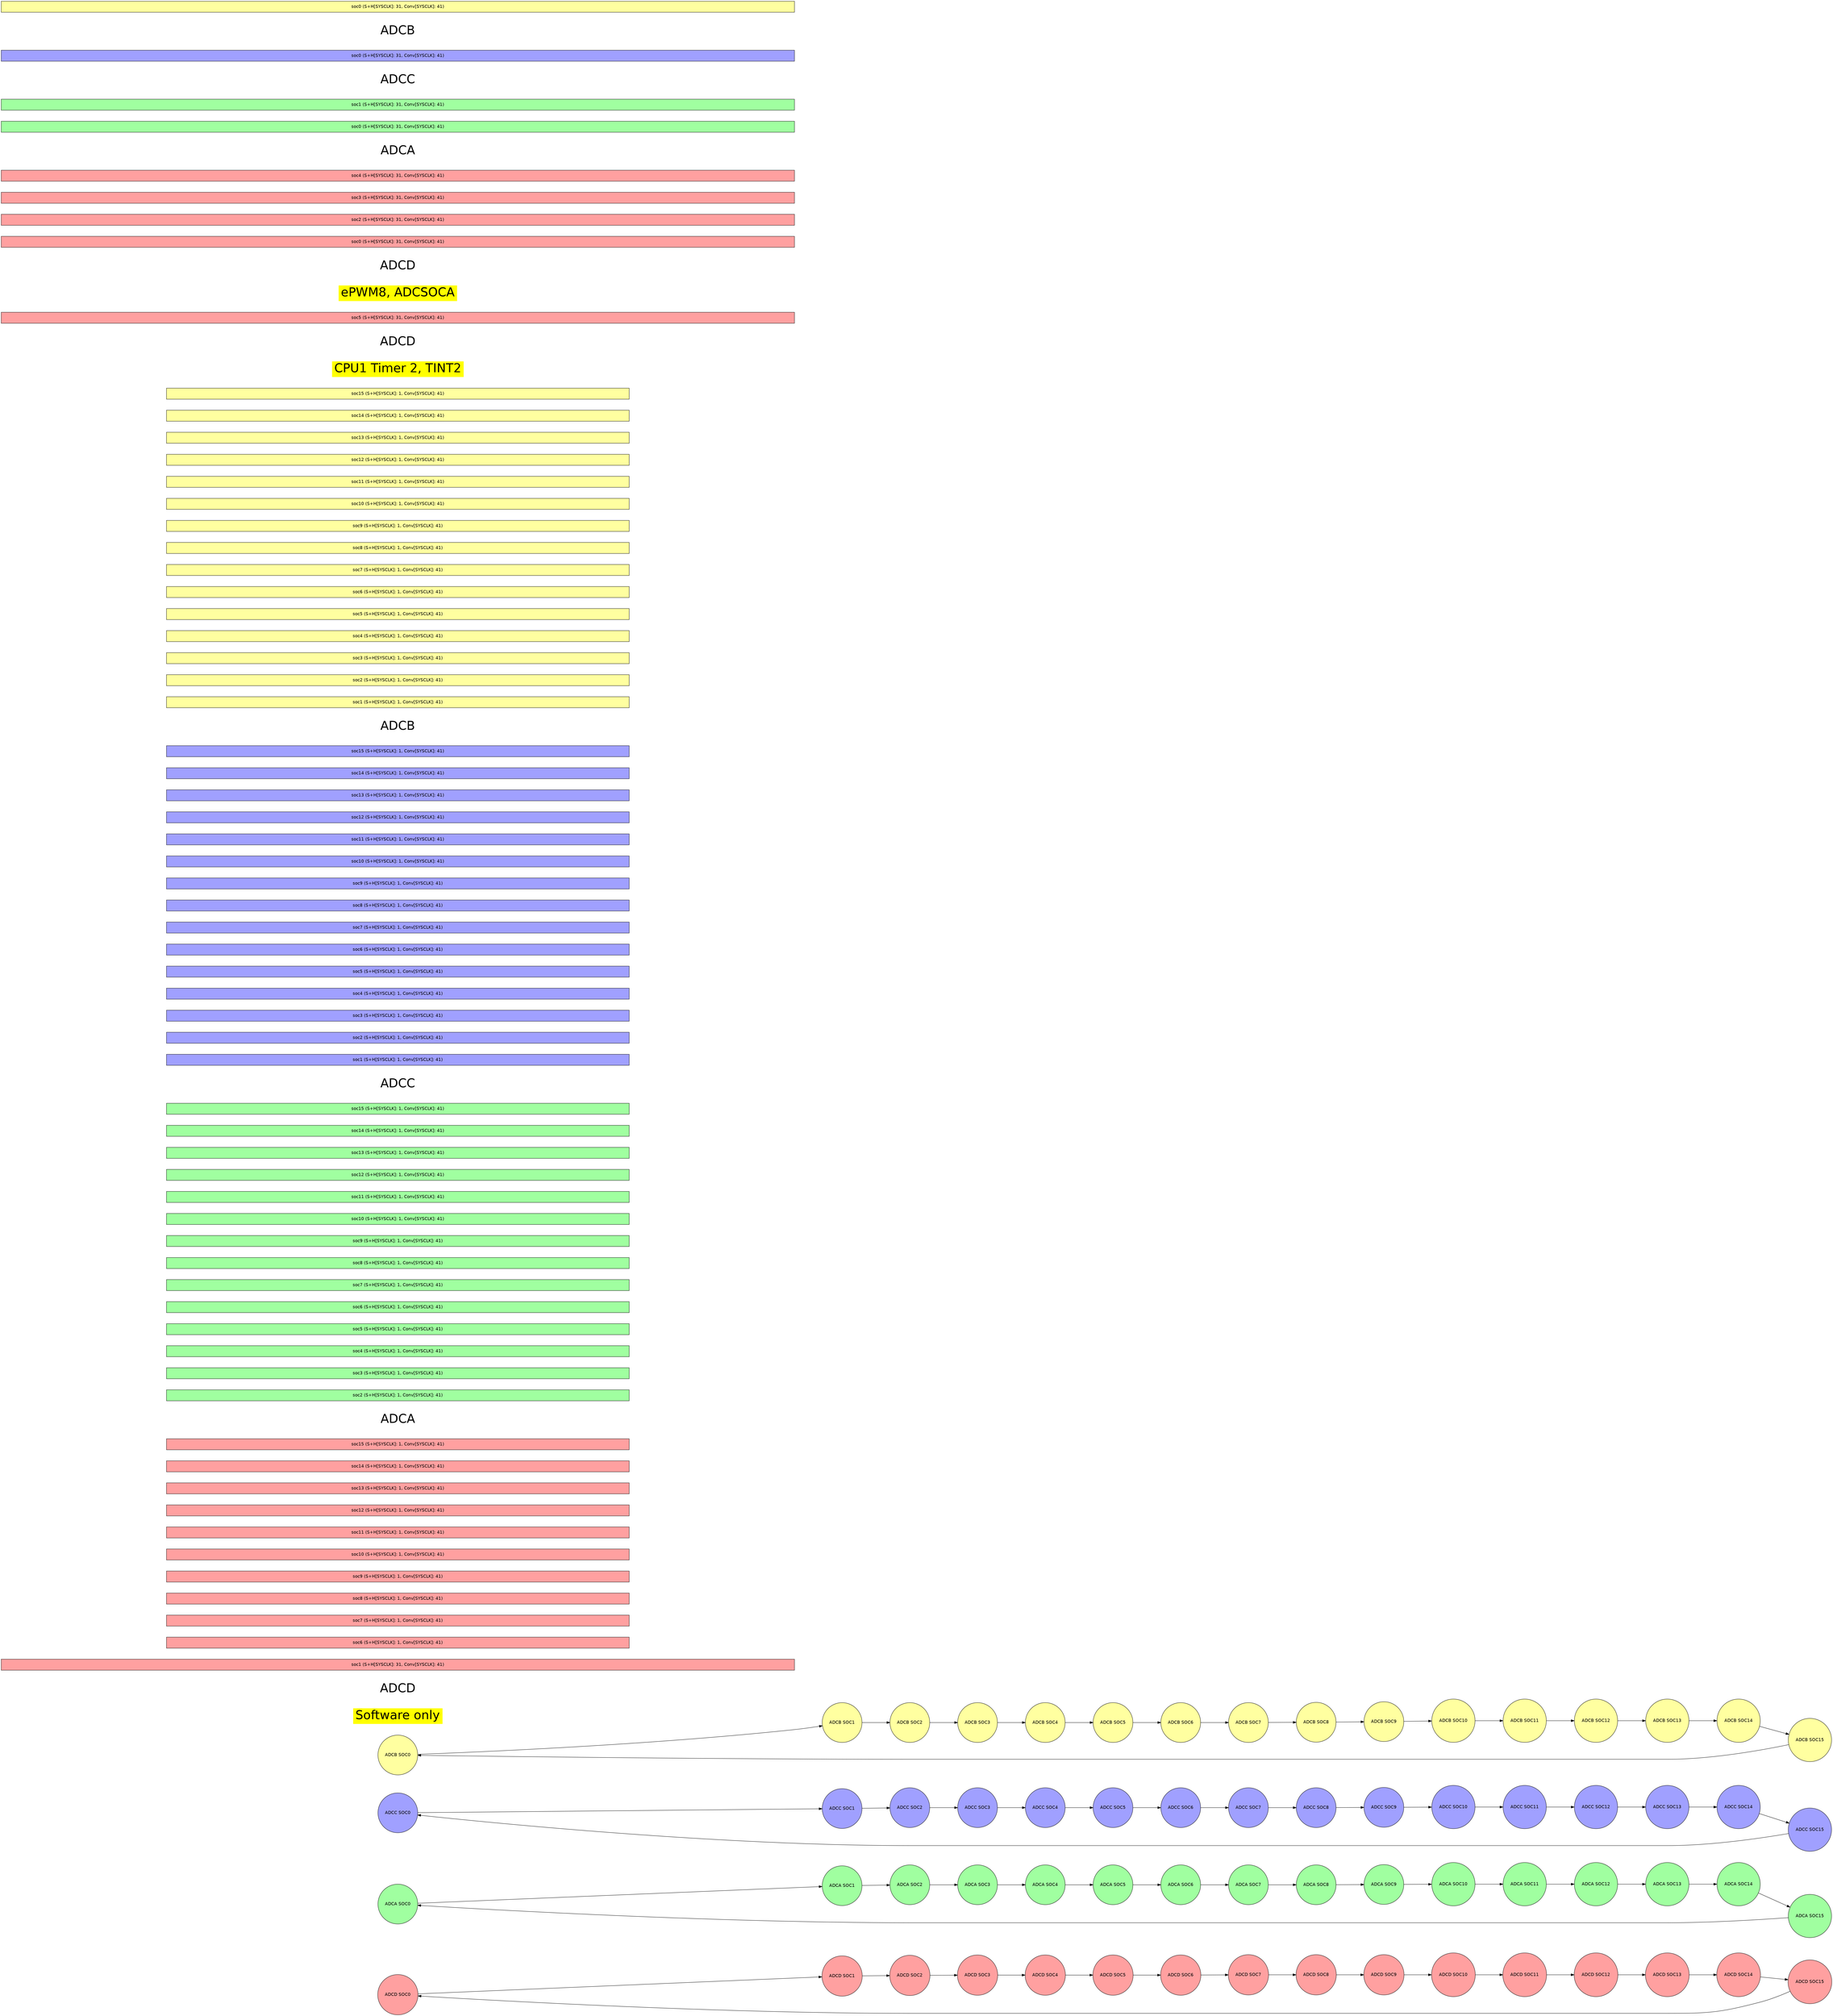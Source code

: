 digraph {
    graph [fontname = "helvetica"];
    node  [fontname = "helvetica"];
    edge  [fontname = "helvetica"];
    graph [mclimit=50 nodesep=0.5 rankdir=LR ranksep=1.25]

    node [shape = circle style=filled];

        adcd_SOC0 [label="ADCD SOC0" fillcolor="#FFA0A0" pos="0.000,7.689!"]
        adcd_SOC1 [label="ADCD SOC1" fillcolor="#FFA0A0" pos="2.942,7.103!"]
        adcd_SOC2 [label="ADCD SOC2" fillcolor="#FFA0A0" pos="5.437,5.437!"]
        adcd_SOC3 [label="ADCD SOC3" fillcolor="#FFA0A0" pos="7.103,2.942!"]
        adcd_SOC4 [label="ADCD SOC4" fillcolor="#FFA0A0" pos="7.689,0.000!"]
        adcd_SOC5 [label="ADCD SOC5" fillcolor="#FFA0A0" pos="7.103,-2.942!"]
        adcd_SOC6 [label="ADCD SOC6" fillcolor="#FFA0A0" pos="5.437,-5.437!"]
        adcd_SOC7 [label="ADCD SOC7" fillcolor="#FFA0A0" pos="2.942,-7.103!"]
        adcd_SOC8 [label="ADCD SOC8" fillcolor="#FFA0A0" pos="0.000,-7.689!"]
        adcd_SOC9 [label="ADCD SOC9" fillcolor="#FFA0A0" pos="-2.942,-7.103!"]
        adcd_SOC10 [label="ADCD SOC10" fillcolor="#FFA0A0" pos="-5.437,-5.437!"]
        adcd_SOC11 [label="ADCD SOC11" fillcolor="#FFA0A0" pos="-7.103,-2.942!"]
        adcd_SOC12 [label="ADCD SOC12" fillcolor="#FFA0A0" pos="-7.689,-0.000!"]
        adcd_SOC13 [label="ADCD SOC13" fillcolor="#FFA0A0" pos="-7.103,2.942!"]
        adcd_SOC14 [label="ADCD SOC14" fillcolor="#FFA0A0" pos="-5.437,5.437!"]
        adcd_SOC15 [label="ADCD SOC15" fillcolor="#FFA0A0" pos="-2.942,7.103!"]
        adcd_SOC0 -> adcd_SOC1
        adcd_SOC1 -> adcd_SOC2
        adcd_SOC2 -> adcd_SOC3
        adcd_SOC3 -> adcd_SOC4
        adcd_SOC4 -> adcd_SOC5
        adcd_SOC5 -> adcd_SOC6
        adcd_SOC6 -> adcd_SOC7
        adcd_SOC7 -> adcd_SOC8
        adcd_SOC8 -> adcd_SOC9
        adcd_SOC9 -> adcd_SOC10
        adcd_SOC10 -> adcd_SOC11
        adcd_SOC11 -> adcd_SOC12
        adcd_SOC12 -> adcd_SOC13
        adcd_SOC13 -> adcd_SOC14
        adcd_SOC14 -> adcd_SOC15
        adcd_SOC15 -> adcd_SOC0
        adca_SOC0 [label="ADCA SOC0" fillcolor="#A0FFA0" pos="0.000,-43.311!"]
        adca_SOC1 [label="ADCA SOC1" fillcolor="#A0FFA0" pos="2.942,-43.897!"]
        adca_SOC2 [label="ADCA SOC2" fillcolor="#A0FFA0" pos="5.437,-45.563!"]
        adca_SOC3 [label="ADCA SOC3" fillcolor="#A0FFA0" pos="7.103,-48.058!"]
        adca_SOC4 [label="ADCA SOC4" fillcolor="#A0FFA0" pos="7.689,-51.000!"]
        adca_SOC5 [label="ADCA SOC5" fillcolor="#A0FFA0" pos="7.103,-53.942!"]
        adca_SOC6 [label="ADCA SOC6" fillcolor="#A0FFA0" pos="5.437,-56.437!"]
        adca_SOC7 [label="ADCA SOC7" fillcolor="#A0FFA0" pos="2.942,-58.103!"]
        adca_SOC8 [label="ADCA SOC8" fillcolor="#A0FFA0" pos="0.000,-58.689!"]
        adca_SOC9 [label="ADCA SOC9" fillcolor="#A0FFA0" pos="-2.942,-58.103!"]
        adca_SOC10 [label="ADCA SOC10" fillcolor="#A0FFA0" pos="-5.437,-56.437!"]
        adca_SOC11 [label="ADCA SOC11" fillcolor="#A0FFA0" pos="-7.103,-53.942!"]
        adca_SOC12 [label="ADCA SOC12" fillcolor="#A0FFA0" pos="-7.689,-51.000!"]
        adca_SOC13 [label="ADCA SOC13" fillcolor="#A0FFA0" pos="-7.103,-48.058!"]
        adca_SOC14 [label="ADCA SOC14" fillcolor="#A0FFA0" pos="-5.437,-45.563!"]
        adca_SOC15 [label="ADCA SOC15" fillcolor="#A0FFA0" pos="-2.942,-43.897!"]
        adca_SOC0 -> adca_SOC1
        adca_SOC1 -> adca_SOC2
        adca_SOC2 -> adca_SOC3
        adca_SOC3 -> adca_SOC4
        adca_SOC4 -> adca_SOC5
        adca_SOC5 -> adca_SOC6
        adca_SOC6 -> adca_SOC7
        adca_SOC7 -> adca_SOC8
        adca_SOC8 -> adca_SOC9
        adca_SOC9 -> adca_SOC10
        adca_SOC10 -> adca_SOC11
        adca_SOC11 -> adca_SOC12
        adca_SOC12 -> adca_SOC13
        adca_SOC13 -> adca_SOC14
        adca_SOC14 -> adca_SOC15
        adca_SOC15 -> adca_SOC0
        adcc_SOC0 [label="ADCC SOC0" fillcolor="#A0A0FF" pos="0.000,-94.311!"]
        adcc_SOC1 [label="ADCC SOC1" fillcolor="#A0A0FF" pos="2.942,-94.897!"]
        adcc_SOC2 [label="ADCC SOC2" fillcolor="#A0A0FF" pos="5.437,-96.563!"]
        adcc_SOC3 [label="ADCC SOC3" fillcolor="#A0A0FF" pos="7.103,-99.058!"]
        adcc_SOC4 [label="ADCC SOC4" fillcolor="#A0A0FF" pos="7.689,-102.000!"]
        adcc_SOC5 [label="ADCC SOC5" fillcolor="#A0A0FF" pos="7.103,-104.942!"]
        adcc_SOC6 [label="ADCC SOC6" fillcolor="#A0A0FF" pos="5.437,-107.437!"]
        adcc_SOC7 [label="ADCC SOC7" fillcolor="#A0A0FF" pos="2.942,-109.103!"]
        adcc_SOC8 [label="ADCC SOC8" fillcolor="#A0A0FF" pos="0.000,-109.689!"]
        adcc_SOC9 [label="ADCC SOC9" fillcolor="#A0A0FF" pos="-2.942,-109.103!"]
        adcc_SOC10 [label="ADCC SOC10" fillcolor="#A0A0FF" pos="-5.437,-107.437!"]
        adcc_SOC11 [label="ADCC SOC11" fillcolor="#A0A0FF" pos="-7.103,-104.942!"]
        adcc_SOC12 [label="ADCC SOC12" fillcolor="#A0A0FF" pos="-7.689,-102.000!"]
        adcc_SOC13 [label="ADCC SOC13" fillcolor="#A0A0FF" pos="-7.103,-99.058!"]
        adcc_SOC14 [label="ADCC SOC14" fillcolor="#A0A0FF" pos="-5.437,-96.563!"]
        adcc_SOC15 [label="ADCC SOC15" fillcolor="#A0A0FF" pos="-2.942,-94.897!"]
        adcc_SOC0 -> adcc_SOC1
        adcc_SOC1 -> adcc_SOC2
        adcc_SOC2 -> adcc_SOC3
        adcc_SOC3 -> adcc_SOC4
        adcc_SOC4 -> adcc_SOC5
        adcc_SOC5 -> adcc_SOC6
        adcc_SOC6 -> adcc_SOC7
        adcc_SOC7 -> adcc_SOC8
        adcc_SOC8 -> adcc_SOC9
        adcc_SOC9 -> adcc_SOC10
        adcc_SOC10 -> adcc_SOC11
        adcc_SOC11 -> adcc_SOC12
        adcc_SOC12 -> adcc_SOC13
        adcc_SOC13 -> adcc_SOC14
        adcc_SOC14 -> adcc_SOC15
        adcc_SOC15 -> adcc_SOC0
        adcb_SOC0 [label="ADCB SOC0" fillcolor="#FFFFA0" pos="0.000,-145.311!"]
        adcb_SOC1 [label="ADCB SOC1" fillcolor="#FFFFA0" pos="2.942,-145.897!"]
        adcb_SOC2 [label="ADCB SOC2" fillcolor="#FFFFA0" pos="5.437,-147.563!"]
        adcb_SOC3 [label="ADCB SOC3" fillcolor="#FFFFA0" pos="7.103,-150.058!"]
        adcb_SOC4 [label="ADCB SOC4" fillcolor="#FFFFA0" pos="7.689,-153.000!"]
        adcb_SOC5 [label="ADCB SOC5" fillcolor="#FFFFA0" pos="7.103,-155.942!"]
        adcb_SOC6 [label="ADCB SOC6" fillcolor="#FFFFA0" pos="5.437,-158.437!"]
        adcb_SOC7 [label="ADCB SOC7" fillcolor="#FFFFA0" pos="2.942,-160.103!"]
        adcb_SOC8 [label="ADCB SOC8" fillcolor="#FFFFA0" pos="0.000,-160.689!"]
        adcb_SOC9 [label="ADCB SOC9" fillcolor="#FFFFA0" pos="-2.942,-160.103!"]
        adcb_SOC10 [label="ADCB SOC10" fillcolor="#FFFFA0" pos="-5.437,-158.437!"]
        adcb_SOC11 [label="ADCB SOC11" fillcolor="#FFFFA0" pos="-7.103,-155.942!"]
        adcb_SOC12 [label="ADCB SOC12" fillcolor="#FFFFA0" pos="-7.689,-153.000!"]
        adcb_SOC13 [label="ADCB SOC13" fillcolor="#FFFFA0" pos="-7.103,-150.058!"]
        adcb_SOC14 [label="ADCB SOC14" fillcolor="#FFFFA0" pos="-5.437,-147.563!"]
        adcb_SOC15 [label="ADCB SOC15" fillcolor="#FFFFA0" pos="-2.942,-145.897!"]
        adcb_SOC0 -> adcb_SOC1
        adcb_SOC1 -> adcb_SOC2
        adcb_SOC2 -> adcb_SOC3
        adcb_SOC3 -> adcb_SOC4
        adcb_SOC4 -> adcb_SOC5
        adcb_SOC5 -> adcb_SOC6
        adcb_SOC6 -> adcb_SOC7
        adcb_SOC7 -> adcb_SOC8
        adcb_SOC8 -> adcb_SOC9
        adcb_SOC9 -> adcb_SOC10
        adcb_SOC10 -> adcb_SOC11
        adcb_SOC11 -> adcb_SOC12
        adcb_SOC12 -> adcb_SOC13
        adcb_SOC13 -> adcb_SOC14
        adcb_SOC14 -> adcb_SOC15
        adcb_SOC15 -> adcb_SOC0
    node [shape=rect style=filled];
        ADC_TRIGGER_SW_ONLY[label="Software only" fillcolor="yellow"  fontsize="40" color="white" pos="24.000,-3.000!"]
          
        adcd_ADC_TRIGGER_SW_ONLY[label="ADCD"  fontsize="40" fillcolor="white" color="white" pos="24.000,-9.000!"]
          
        adcd_ADC_TRIGGER_SW_ONLY_soc1[label="soc1 (S+H[SYSCLK]: 31, Conv[SYSCLK]: 41)" fillcolor="#FFA0A0" width="36.000" pos="45.000,-9.000!"]
          
        adcd_ADC_TRIGGER_SW_ONLY_soc6[label="soc6 (S+H[SYSCLK]: 1, Conv[SYSCLK]: 41)" fillcolor="#FFA0A0" width="21.000" pos="73.500,-9.000!"]
          
        adcd_ADC_TRIGGER_SW_ONLY_soc7[label="soc7 (S+H[SYSCLK]: 1, Conv[SYSCLK]: 41)" fillcolor="#FFA0A0" width="21.000" pos="94.500,-9.000!"]
          
        adcd_ADC_TRIGGER_SW_ONLY_soc8[label="soc8 (S+H[SYSCLK]: 1, Conv[SYSCLK]: 41)" fillcolor="#FFA0A0" width="21.000" pos="115.500,-9.000!"]
          
        adcd_ADC_TRIGGER_SW_ONLY_soc9[label="soc9 (S+H[SYSCLK]: 1, Conv[SYSCLK]: 41)" fillcolor="#FFA0A0" width="21.000" pos="136.500,-9.000!"]
          
        adcd_ADC_TRIGGER_SW_ONLY_soc10[label="soc10 (S+H[SYSCLK]: 1, Conv[SYSCLK]: 41)" fillcolor="#FFA0A0" width="21.000" pos="157.500,-9.000!"]
          
        adcd_ADC_TRIGGER_SW_ONLY_soc11[label="soc11 (S+H[SYSCLK]: 1, Conv[SYSCLK]: 41)" fillcolor="#FFA0A0" width="21.000" pos="178.500,-9.000!"]
          
        adcd_ADC_TRIGGER_SW_ONLY_soc12[label="soc12 (S+H[SYSCLK]: 1, Conv[SYSCLK]: 41)" fillcolor="#FFA0A0" width="21.000" pos="199.500,-9.000!"]
          
        adcd_ADC_TRIGGER_SW_ONLY_soc13[label="soc13 (S+H[SYSCLK]: 1, Conv[SYSCLK]: 41)" fillcolor="#FFA0A0" width="21.000" pos="220.500,-9.000!"]
          
        adcd_ADC_TRIGGER_SW_ONLY_soc14[label="soc14 (S+H[SYSCLK]: 1, Conv[SYSCLK]: 41)" fillcolor="#FFA0A0" width="21.000" pos="241.500,-9.000!"]
          
        adcd_ADC_TRIGGER_SW_ONLY_soc15[label="soc15 (S+H[SYSCLK]: 1, Conv[SYSCLK]: 41)" fillcolor="#FFA0A0" width="21.000" pos="262.500,-9.000!"]
          
        adca_ADC_TRIGGER_SW_ONLY[label="ADCA"  fontsize="40" fillcolor="white" color="white" pos="24.000,-12.000!"]
          
        adca_ADC_TRIGGER_SW_ONLY_soc2[label="soc2 (S+H[SYSCLK]: 1, Conv[SYSCLK]: 41)" fillcolor="#A0FFA0" width="21.000" pos="37.500,-12.000!"]
          
        adca_ADC_TRIGGER_SW_ONLY_soc3[label="soc3 (S+H[SYSCLK]: 1, Conv[SYSCLK]: 41)" fillcolor="#A0FFA0" width="21.000" pos="58.500,-12.000!"]
          
        adca_ADC_TRIGGER_SW_ONLY_soc4[label="soc4 (S+H[SYSCLK]: 1, Conv[SYSCLK]: 41)" fillcolor="#A0FFA0" width="21.000" pos="79.500,-12.000!"]
          
        adca_ADC_TRIGGER_SW_ONLY_soc5[label="soc5 (S+H[SYSCLK]: 1, Conv[SYSCLK]: 41)" fillcolor="#A0FFA0" width="21.000" pos="100.500,-12.000!"]
          
        adca_ADC_TRIGGER_SW_ONLY_soc6[label="soc6 (S+H[SYSCLK]: 1, Conv[SYSCLK]: 41)" fillcolor="#A0FFA0" width="21.000" pos="121.500,-12.000!"]
          
        adca_ADC_TRIGGER_SW_ONLY_soc7[label="soc7 (S+H[SYSCLK]: 1, Conv[SYSCLK]: 41)" fillcolor="#A0FFA0" width="21.000" pos="142.500,-12.000!"]
          
        adca_ADC_TRIGGER_SW_ONLY_soc8[label="soc8 (S+H[SYSCLK]: 1, Conv[SYSCLK]: 41)" fillcolor="#A0FFA0" width="21.000" pos="163.500,-12.000!"]
          
        adca_ADC_TRIGGER_SW_ONLY_soc9[label="soc9 (S+H[SYSCLK]: 1, Conv[SYSCLK]: 41)" fillcolor="#A0FFA0" width="21.000" pos="184.500,-12.000!"]
          
        adca_ADC_TRIGGER_SW_ONLY_soc10[label="soc10 (S+H[SYSCLK]: 1, Conv[SYSCLK]: 41)" fillcolor="#A0FFA0" width="21.000" pos="205.500,-12.000!"]
          
        adca_ADC_TRIGGER_SW_ONLY_soc11[label="soc11 (S+H[SYSCLK]: 1, Conv[SYSCLK]: 41)" fillcolor="#A0FFA0" width="21.000" pos="226.500,-12.000!"]
          
        adca_ADC_TRIGGER_SW_ONLY_soc12[label="soc12 (S+H[SYSCLK]: 1, Conv[SYSCLK]: 41)" fillcolor="#A0FFA0" width="21.000" pos="247.500,-12.000!"]
          
        adca_ADC_TRIGGER_SW_ONLY_soc13[label="soc13 (S+H[SYSCLK]: 1, Conv[SYSCLK]: 41)" fillcolor="#A0FFA0" width="21.000" pos="268.500,-12.000!"]
          
        adca_ADC_TRIGGER_SW_ONLY_soc14[label="soc14 (S+H[SYSCLK]: 1, Conv[SYSCLK]: 41)" fillcolor="#A0FFA0" width="21.000" pos="289.500,-12.000!"]
          
        adca_ADC_TRIGGER_SW_ONLY_soc15[label="soc15 (S+H[SYSCLK]: 1, Conv[SYSCLK]: 41)" fillcolor="#A0FFA0" width="21.000" pos="310.500,-12.000!"]
          
        adcc_ADC_TRIGGER_SW_ONLY[label="ADCC"  fontsize="40" fillcolor="white" color="white" pos="24.000,-15.000!"]
          
        adcc_ADC_TRIGGER_SW_ONLY_soc1[label="soc1 (S+H[SYSCLK]: 1, Conv[SYSCLK]: 41)" fillcolor="#A0A0FF" width="21.000" pos="37.500,-15.000!"]
          
        adcc_ADC_TRIGGER_SW_ONLY_soc2[label="soc2 (S+H[SYSCLK]: 1, Conv[SYSCLK]: 41)" fillcolor="#A0A0FF" width="21.000" pos="58.500,-15.000!"]
          
        adcc_ADC_TRIGGER_SW_ONLY_soc3[label="soc3 (S+H[SYSCLK]: 1, Conv[SYSCLK]: 41)" fillcolor="#A0A0FF" width="21.000" pos="79.500,-15.000!"]
          
        adcc_ADC_TRIGGER_SW_ONLY_soc4[label="soc4 (S+H[SYSCLK]: 1, Conv[SYSCLK]: 41)" fillcolor="#A0A0FF" width="21.000" pos="100.500,-15.000!"]
          
        adcc_ADC_TRIGGER_SW_ONLY_soc5[label="soc5 (S+H[SYSCLK]: 1, Conv[SYSCLK]: 41)" fillcolor="#A0A0FF" width="21.000" pos="121.500,-15.000!"]
          
        adcc_ADC_TRIGGER_SW_ONLY_soc6[label="soc6 (S+H[SYSCLK]: 1, Conv[SYSCLK]: 41)" fillcolor="#A0A0FF" width="21.000" pos="142.500,-15.000!"]
          
        adcc_ADC_TRIGGER_SW_ONLY_soc7[label="soc7 (S+H[SYSCLK]: 1, Conv[SYSCLK]: 41)" fillcolor="#A0A0FF" width="21.000" pos="163.500,-15.000!"]
          
        adcc_ADC_TRIGGER_SW_ONLY_soc8[label="soc8 (S+H[SYSCLK]: 1, Conv[SYSCLK]: 41)" fillcolor="#A0A0FF" width="21.000" pos="184.500,-15.000!"]
          
        adcc_ADC_TRIGGER_SW_ONLY_soc9[label="soc9 (S+H[SYSCLK]: 1, Conv[SYSCLK]: 41)" fillcolor="#A0A0FF" width="21.000" pos="205.500,-15.000!"]
          
        adcc_ADC_TRIGGER_SW_ONLY_soc10[label="soc10 (S+H[SYSCLK]: 1, Conv[SYSCLK]: 41)" fillcolor="#A0A0FF" width="21.000" pos="226.500,-15.000!"]
          
        adcc_ADC_TRIGGER_SW_ONLY_soc11[label="soc11 (S+H[SYSCLK]: 1, Conv[SYSCLK]: 41)" fillcolor="#A0A0FF" width="21.000" pos="247.500,-15.000!"]
          
        adcc_ADC_TRIGGER_SW_ONLY_soc12[label="soc12 (S+H[SYSCLK]: 1, Conv[SYSCLK]: 41)" fillcolor="#A0A0FF" width="21.000" pos="268.500,-15.000!"]
          
        adcc_ADC_TRIGGER_SW_ONLY_soc13[label="soc13 (S+H[SYSCLK]: 1, Conv[SYSCLK]: 41)" fillcolor="#A0A0FF" width="21.000" pos="289.500,-15.000!"]
          
        adcc_ADC_TRIGGER_SW_ONLY_soc14[label="soc14 (S+H[SYSCLK]: 1, Conv[SYSCLK]: 41)" fillcolor="#A0A0FF" width="21.000" pos="310.500,-15.000!"]
          
        adcc_ADC_TRIGGER_SW_ONLY_soc15[label="soc15 (S+H[SYSCLK]: 1, Conv[SYSCLK]: 41)" fillcolor="#A0A0FF" width="21.000" pos="331.500,-15.000!"]
          
        adcb_ADC_TRIGGER_SW_ONLY[label="ADCB"  fontsize="40" fillcolor="white" color="white" pos="24.000,-18.000!"]
          
        adcb_ADC_TRIGGER_SW_ONLY_soc1[label="soc1 (S+H[SYSCLK]: 1, Conv[SYSCLK]: 41)" fillcolor="#FFFFA0" width="21.000" pos="37.500,-18.000!"]
          
        adcb_ADC_TRIGGER_SW_ONLY_soc2[label="soc2 (S+H[SYSCLK]: 1, Conv[SYSCLK]: 41)" fillcolor="#FFFFA0" width="21.000" pos="58.500,-18.000!"]
          
        adcb_ADC_TRIGGER_SW_ONLY_soc3[label="soc3 (S+H[SYSCLK]: 1, Conv[SYSCLK]: 41)" fillcolor="#FFFFA0" width="21.000" pos="79.500,-18.000!"]
          
        adcb_ADC_TRIGGER_SW_ONLY_soc4[label="soc4 (S+H[SYSCLK]: 1, Conv[SYSCLK]: 41)" fillcolor="#FFFFA0" width="21.000" pos="100.500,-18.000!"]
          
        adcb_ADC_TRIGGER_SW_ONLY_soc5[label="soc5 (S+H[SYSCLK]: 1, Conv[SYSCLK]: 41)" fillcolor="#FFFFA0" width="21.000" pos="121.500,-18.000!"]
          
        adcb_ADC_TRIGGER_SW_ONLY_soc6[label="soc6 (S+H[SYSCLK]: 1, Conv[SYSCLK]: 41)" fillcolor="#FFFFA0" width="21.000" pos="142.500,-18.000!"]
          
        adcb_ADC_TRIGGER_SW_ONLY_soc7[label="soc7 (S+H[SYSCLK]: 1, Conv[SYSCLK]: 41)" fillcolor="#FFFFA0" width="21.000" pos="163.500,-18.000!"]
          
        adcb_ADC_TRIGGER_SW_ONLY_soc8[label="soc8 (S+H[SYSCLK]: 1, Conv[SYSCLK]: 41)" fillcolor="#FFFFA0" width="21.000" pos="184.500,-18.000!"]
          
        adcb_ADC_TRIGGER_SW_ONLY_soc9[label="soc9 (S+H[SYSCLK]: 1, Conv[SYSCLK]: 41)" fillcolor="#FFFFA0" width="21.000" pos="205.500,-18.000!"]
          
        adcb_ADC_TRIGGER_SW_ONLY_soc10[label="soc10 (S+H[SYSCLK]: 1, Conv[SYSCLK]: 41)" fillcolor="#FFFFA0" width="21.000" pos="226.500,-18.000!"]
          
        adcb_ADC_TRIGGER_SW_ONLY_soc11[label="soc11 (S+H[SYSCLK]: 1, Conv[SYSCLK]: 41)" fillcolor="#FFFFA0" width="21.000" pos="247.500,-18.000!"]
          
        adcb_ADC_TRIGGER_SW_ONLY_soc12[label="soc12 (S+H[SYSCLK]: 1, Conv[SYSCLK]: 41)" fillcolor="#FFFFA0" width="21.000" pos="268.500,-18.000!"]
          
        adcb_ADC_TRIGGER_SW_ONLY_soc13[label="soc13 (S+H[SYSCLK]: 1, Conv[SYSCLK]: 41)" fillcolor="#FFFFA0" width="21.000" pos="289.500,-18.000!"]
          
        adcb_ADC_TRIGGER_SW_ONLY_soc14[label="soc14 (S+H[SYSCLK]: 1, Conv[SYSCLK]: 41)" fillcolor="#FFFFA0" width="21.000" pos="310.500,-18.000!"]
          
        adcb_ADC_TRIGGER_SW_ONLY_soc15[label="soc15 (S+H[SYSCLK]: 1, Conv[SYSCLK]: 41)" fillcolor="#FFFFA0" width="21.000" pos="331.500,-18.000!"]
        ADC_TRIGGER_CPU1_TINT2[label="CPU1 Timer 2, TINT2" fillcolor="yellow"  fontsize="40" color="white" pos="24.000,-21.000!"]
          
        adcd_ADC_TRIGGER_CPU1_TINT2[label="ADCD"  fontsize="40" fillcolor="white" color="white" pos="24.000,-27.000!"]
          
        adcd_ADC_TRIGGER_CPU1_TINT2_soc5[label="soc5 (S+H[SYSCLK]: 31, Conv[SYSCLK]: 41)" fillcolor="#FFA0A0" width="36.000" pos="45.000,-27.000!"]
        ADC_TRIGGER_EPWM8_SOCA[label="ePWM8, ADCSOCA" fillcolor="yellow"  fontsize="40" color="white" pos="24.000,-30.000!"]
          
        adcd_ADC_TRIGGER_EPWM8_SOCA[label="ADCD"  fontsize="40" fillcolor="white" color="white" pos="24.000,-36.000!"]
          
        adcd_ADC_TRIGGER_EPWM8_SOCA_soc0[label="soc0 (S+H[SYSCLK]: 31, Conv[SYSCLK]: 41)" fillcolor="#FFA0A0" width="36.000" pos="45.000,-36.000!"]
          
        adcd_ADC_TRIGGER_EPWM8_SOCA_soc2[label="soc2 (S+H[SYSCLK]: 31, Conv[SYSCLK]: 41)" fillcolor="#FFA0A0" width="36.000" pos="81.000,-36.000!"]
          
        adcd_ADC_TRIGGER_EPWM8_SOCA_soc3[label="soc3 (S+H[SYSCLK]: 31, Conv[SYSCLK]: 41)" fillcolor="#FFA0A0" width="36.000" pos="117.000,-36.000!"]
          
        adcd_ADC_TRIGGER_EPWM8_SOCA_soc4[label="soc4 (S+H[SYSCLK]: 31, Conv[SYSCLK]: 41)" fillcolor="#FFA0A0" width="36.000" pos="153.000,-36.000!"]
          
        adca_ADC_TRIGGER_EPWM8_SOCA[label="ADCA"  fontsize="40" fillcolor="white" color="white" pos="24.000,-39.000!"]
          
        adca_ADC_TRIGGER_EPWM8_SOCA_soc0[label="soc0 (S+H[SYSCLK]: 31, Conv[SYSCLK]: 41)" fillcolor="#A0FFA0" width="36.000" pos="45.000,-39.000!"]
          
        adca_ADC_TRIGGER_EPWM8_SOCA_soc1[label="soc1 (S+H[SYSCLK]: 31, Conv[SYSCLK]: 41)" fillcolor="#A0FFA0" width="36.000" pos="81.000,-39.000!"]
          
        adcc_ADC_TRIGGER_EPWM8_SOCA[label="ADCC"  fontsize="40" fillcolor="white" color="white" pos="24.000,-42.000!"]
          
        adcc_ADC_TRIGGER_EPWM8_SOCA_soc0[label="soc0 (S+H[SYSCLK]: 31, Conv[SYSCLK]: 41)" fillcolor="#A0A0FF" width="36.000" pos="45.000,-42.000!"]
          
        adcb_ADC_TRIGGER_EPWM8_SOCA[label="ADCB"  fontsize="40" fillcolor="white" color="white" pos="24.000,-45.000!"]
          
        adcb_ADC_TRIGGER_EPWM8_SOCA_soc0[label="soc0 (S+H[SYSCLK]: 31, Conv[SYSCLK]: 41)" fillcolor="#FFFFA0" width="36.000" pos="45.000,-45.000!"]
}
